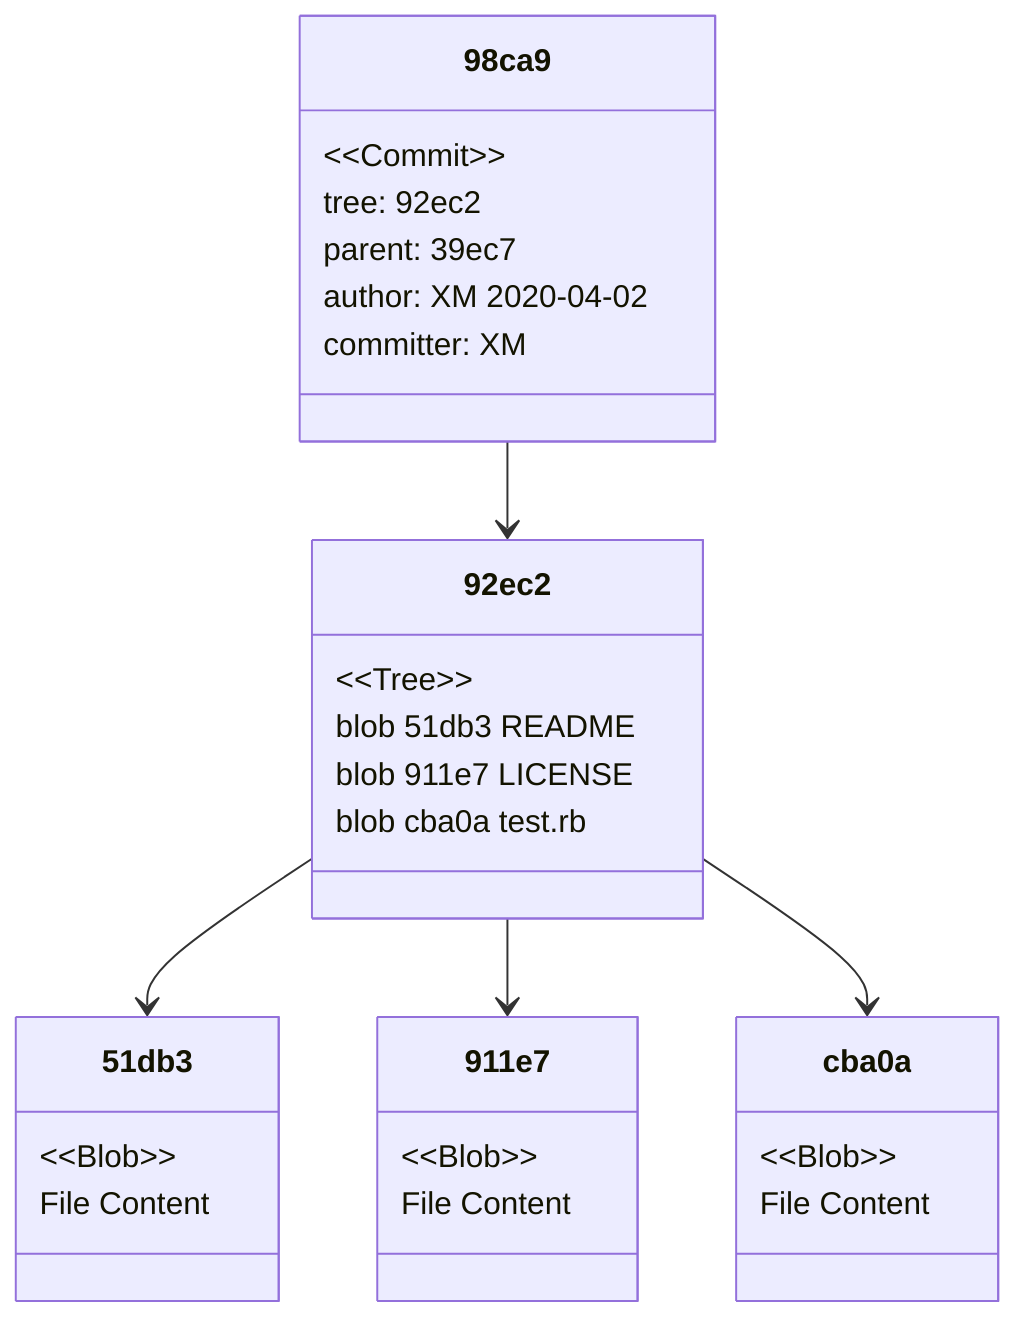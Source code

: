 classDiagram
    98ca9 --> 92ec2
    92ec2 --> 51db3
    92ec2 --> 911e7
    92ec2 --> cba0a
    class 98ca9{
        &lt;&lt;Commit&gt;&gt;
        tree: 92ec2
        parent: 39ec7
        author: XM 2020-04-02
        committer: XM
    }
    class 92ec2{
        &lt;&lt;Tree&gt;&gt;
        blob 51db3 README
        blob 911e7 LICENSE
        blob cba0a test.rb
    }
    class 51db3{
        &lt;&lt;Blob&gt;&gt;
        File Content
    }
    class 911e7{
        &lt;&lt;Blob&gt;&gt;
        File Content
    }
    class cba0a{
        &lt;&lt;Blob&gt;&gt;
        File Content
    }